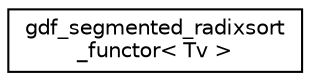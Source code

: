 digraph "Graphical Class Hierarchy"
{
 // LATEX_PDF_SIZE
  edge [fontname="Helvetica",fontsize="10",labelfontname="Helvetica",labelfontsize="10"];
  node [fontname="Helvetica",fontsize="10",shape=record];
  rankdir="LR";
  Node0 [label="gdf_segmented_radixsort\l_functor\< Tv \>",height=0.2,width=0.4,color="black", fillcolor="white", style="filled",URL="$structgdf__segmented__radixsort__functor.html",tooltip=" "];
}
